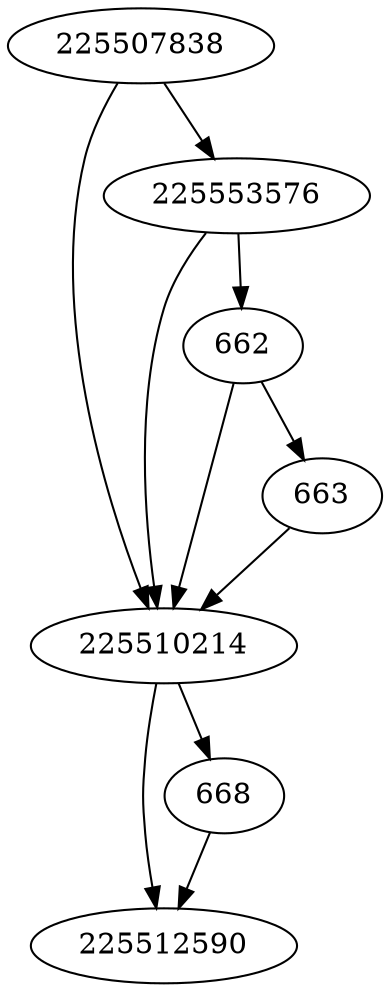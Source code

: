 strict digraph  {
225510214;
225553576;
225512590;
662;
663;
668;
225507838;
225510214 -> 668;
225510214 -> 225512590;
225553576 -> 662;
225553576 -> 225510214;
662 -> 225510214;
662 -> 663;
663 -> 225510214;
668 -> 225512590;
225507838 -> 225553576;
225507838 -> 225510214;
}
